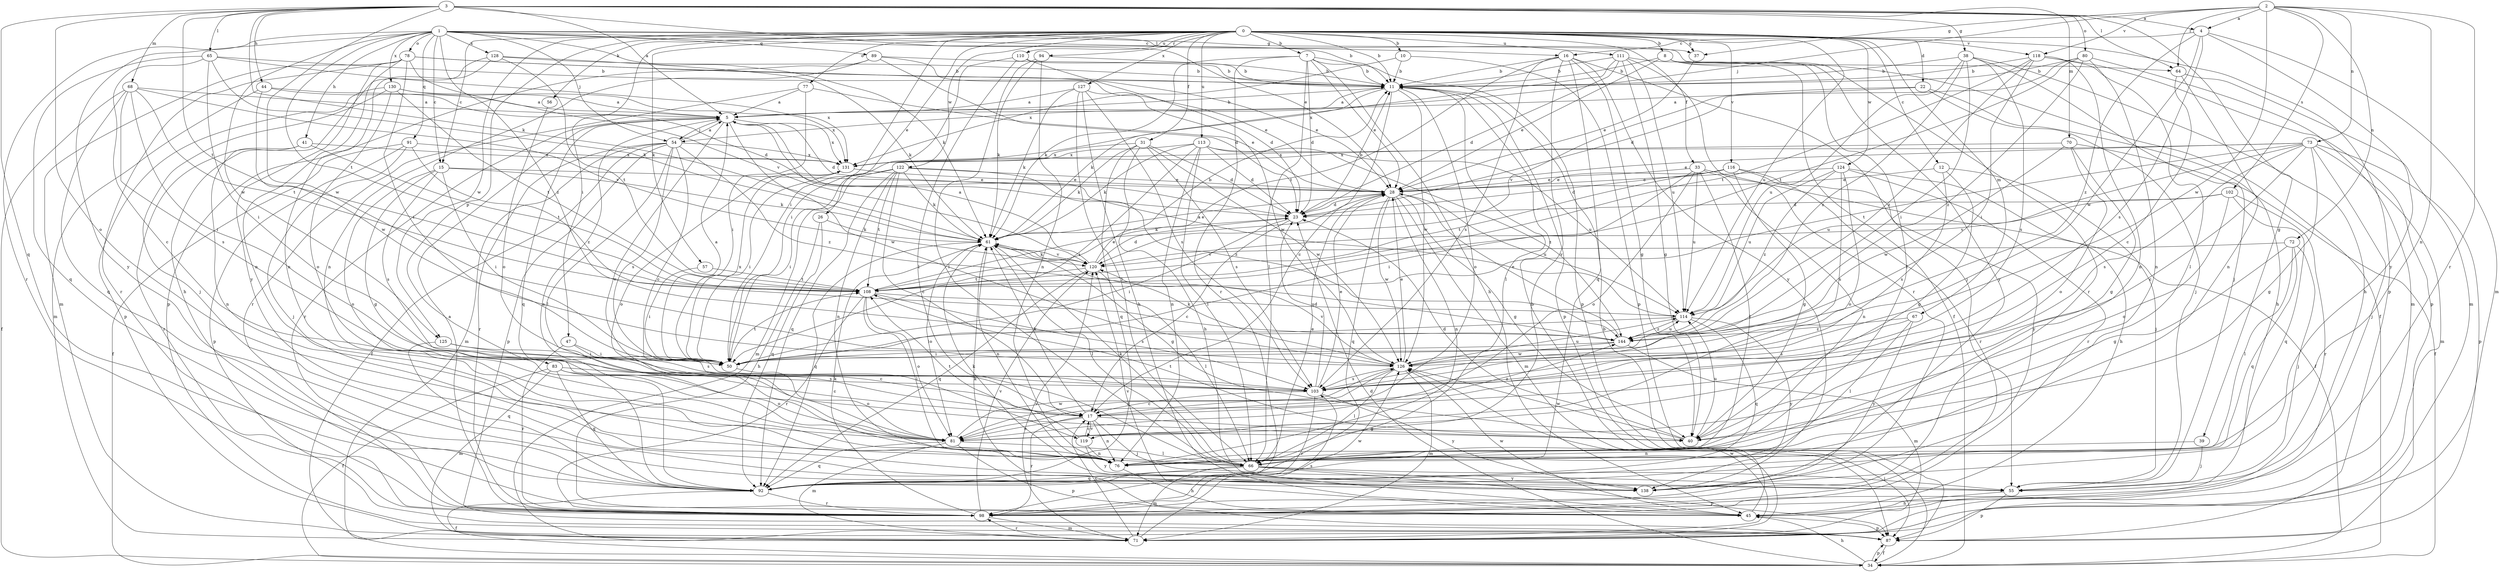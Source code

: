 strict digraph  {
0;
1;
2;
3;
4;
5;
7;
8;
10;
11;
12;
15;
16;
17;
22;
23;
26;
28;
31;
33;
34;
37;
38;
39;
40;
41;
44;
45;
47;
50;
54;
55;
56;
57;
61;
64;
65;
66;
67;
68;
70;
71;
72;
73;
76;
77;
78;
80;
81;
83;
87;
89;
91;
92;
94;
98;
102;
103;
108;
110;
111;
113;
114;
116;
118;
119;
120;
122;
124;
125;
126;
127;
128;
130;
131;
138;
144;
0 -> 7  [label=b];
0 -> 8  [label=b];
0 -> 10  [label=b];
0 -> 11  [label=b];
0 -> 12  [label=c];
0 -> 15  [label=c];
0 -> 22  [label=d];
0 -> 26  [label=e];
0 -> 31  [label=f];
0 -> 33  [label=f];
0 -> 37  [label=g];
0 -> 47  [label=i];
0 -> 50  [label=i];
0 -> 56  [label=k];
0 -> 57  [label=k];
0 -> 67  [label=m];
0 -> 77  [label=o];
0 -> 83  [label=p];
0 -> 87  [label=p];
0 -> 94  [label=r];
0 -> 110  [label=u];
0 -> 111  [label=u];
0 -> 113  [label=u];
0 -> 114  [label=u];
0 -> 116  [label=v];
0 -> 118  [label=v];
0 -> 122  [label=w];
0 -> 124  [label=w];
0 -> 125  [label=w];
0 -> 127  [label=x];
1 -> 11  [label=b];
1 -> 15  [label=c];
1 -> 16  [label=c];
1 -> 37  [label=g];
1 -> 41  [label=h];
1 -> 54  [label=j];
1 -> 61  [label=k];
1 -> 64  [label=l];
1 -> 78  [label=o];
1 -> 89  [label=q];
1 -> 91  [label=q];
1 -> 98  [label=r];
1 -> 108  [label=t];
1 -> 125  [label=w];
1 -> 128  [label=x];
1 -> 130  [label=x];
1 -> 138  [label=y];
1 -> 144  [label=z];
2 -> 4  [label=a];
2 -> 37  [label=g];
2 -> 54  [label=j];
2 -> 64  [label=l];
2 -> 72  [label=n];
2 -> 73  [label=n];
2 -> 76  [label=n];
2 -> 98  [label=r];
2 -> 102  [label=s];
2 -> 118  [label=v];
2 -> 126  [label=w];
3 -> 4  [label=a];
3 -> 5  [label=a];
3 -> 28  [label=e];
3 -> 38  [label=g];
3 -> 39  [label=g];
3 -> 44  [label=h];
3 -> 61  [label=k];
3 -> 64  [label=l];
3 -> 65  [label=l];
3 -> 68  [label=m];
3 -> 70  [label=m];
3 -> 80  [label=o];
3 -> 81  [label=o];
3 -> 92  [label=q];
3 -> 108  [label=t];
3 -> 126  [label=w];
4 -> 16  [label=c];
4 -> 71  [label=m];
4 -> 103  [label=s];
4 -> 126  [label=w];
4 -> 138  [label=y];
4 -> 144  [label=z];
5 -> 11  [label=b];
5 -> 23  [label=d];
5 -> 54  [label=j];
5 -> 92  [label=q];
5 -> 98  [label=r];
5 -> 119  [label=v];
5 -> 126  [label=w];
5 -> 131  [label=x];
7 -> 11  [label=b];
7 -> 23  [label=d];
7 -> 28  [label=e];
7 -> 45  [label=h];
7 -> 61  [label=k];
7 -> 66  [label=l];
7 -> 87  [label=p];
7 -> 98  [label=r];
8 -> 11  [label=b];
8 -> 28  [label=e];
8 -> 34  [label=f];
8 -> 66  [label=l];
8 -> 98  [label=r];
8 -> 138  [label=y];
10 -> 11  [label=b];
10 -> 87  [label=p];
10 -> 131  [label=x];
11 -> 5  [label=a];
11 -> 17  [label=c];
11 -> 61  [label=k];
11 -> 66  [label=l];
11 -> 81  [label=o];
11 -> 87  [label=p];
11 -> 126  [label=w];
12 -> 28  [label=e];
12 -> 40  [label=g];
12 -> 55  [label=j];
12 -> 103  [label=s];
15 -> 28  [label=e];
15 -> 40  [label=g];
15 -> 50  [label=i];
15 -> 61  [label=k];
15 -> 81  [label=o];
15 -> 103  [label=s];
16 -> 11  [label=b];
16 -> 40  [label=g];
16 -> 55  [label=j];
16 -> 92  [label=q];
16 -> 103  [label=s];
16 -> 108  [label=t];
16 -> 119  [label=v];
16 -> 138  [label=y];
17 -> 40  [label=g];
17 -> 55  [label=j];
17 -> 61  [label=k];
17 -> 76  [label=n];
17 -> 81  [label=o];
17 -> 98  [label=r];
17 -> 119  [label=v];
17 -> 144  [label=z];
22 -> 5  [label=a];
22 -> 45  [label=h];
22 -> 55  [label=j];
22 -> 120  [label=v];
23 -> 11  [label=b];
23 -> 17  [label=c];
23 -> 50  [label=i];
23 -> 61  [label=k];
26 -> 45  [label=h];
26 -> 61  [label=k];
26 -> 92  [label=q];
28 -> 23  [label=d];
28 -> 40  [label=g];
28 -> 71  [label=m];
28 -> 76  [label=n];
28 -> 92  [label=q];
28 -> 114  [label=u];
28 -> 126  [label=w];
31 -> 23  [label=d];
31 -> 45  [label=h];
31 -> 61  [label=k];
31 -> 92  [label=q];
31 -> 103  [label=s];
31 -> 126  [label=w];
31 -> 131  [label=x];
33 -> 28  [label=e];
33 -> 34  [label=f];
33 -> 50  [label=i];
33 -> 66  [label=l];
33 -> 76  [label=n];
33 -> 81  [label=o];
33 -> 114  [label=u];
34 -> 11  [label=b];
34 -> 23  [label=d];
34 -> 45  [label=h];
34 -> 87  [label=p];
37 -> 28  [label=e];
38 -> 11  [label=b];
38 -> 45  [label=h];
38 -> 50  [label=i];
38 -> 55  [label=j];
38 -> 103  [label=s];
38 -> 114  [label=u];
38 -> 144  [label=z];
39 -> 55  [label=j];
39 -> 76  [label=n];
40 -> 23  [label=d];
40 -> 108  [label=t];
40 -> 114  [label=u];
40 -> 126  [label=w];
41 -> 76  [label=n];
41 -> 98  [label=r];
41 -> 108  [label=t];
41 -> 131  [label=x];
44 -> 5  [label=a];
44 -> 23  [label=d];
44 -> 71  [label=m];
44 -> 126  [label=w];
45 -> 11  [label=b];
45 -> 61  [label=k];
45 -> 87  [label=p];
45 -> 120  [label=v];
45 -> 126  [label=w];
47 -> 17  [label=c];
47 -> 50  [label=i];
47 -> 98  [label=r];
50 -> 5  [label=a];
50 -> 81  [label=o];
50 -> 108  [label=t];
50 -> 131  [label=x];
54 -> 5  [label=a];
54 -> 17  [label=c];
54 -> 34  [label=f];
54 -> 66  [label=l];
54 -> 71  [label=m];
54 -> 87  [label=p];
54 -> 98  [label=r];
54 -> 103  [label=s];
54 -> 131  [label=x];
54 -> 144  [label=z];
55 -> 45  [label=h];
55 -> 87  [label=p];
56 -> 81  [label=o];
57 -> 50  [label=i];
57 -> 108  [label=t];
61 -> 28  [label=e];
61 -> 40  [label=g];
61 -> 66  [label=l];
61 -> 76  [label=n];
61 -> 81  [label=o];
61 -> 92  [label=q];
61 -> 120  [label=v];
64 -> 17  [label=c];
64 -> 71  [label=m];
64 -> 76  [label=n];
65 -> 11  [label=b];
65 -> 17  [label=c];
65 -> 50  [label=i];
65 -> 61  [label=k];
65 -> 92  [label=q];
65 -> 131  [label=x];
66 -> 28  [label=e];
66 -> 55  [label=j];
66 -> 61  [label=k];
66 -> 71  [label=m];
66 -> 87  [label=p];
66 -> 92  [label=q];
66 -> 138  [label=y];
67 -> 66  [label=l];
67 -> 103  [label=s];
67 -> 138  [label=y];
67 -> 144  [label=z];
68 -> 5  [label=a];
68 -> 34  [label=f];
68 -> 50  [label=i];
68 -> 92  [label=q];
68 -> 103  [label=s];
68 -> 108  [label=t];
68 -> 120  [label=v];
70 -> 34  [label=f];
70 -> 40  [label=g];
70 -> 81  [label=o];
70 -> 126  [label=w];
70 -> 131  [label=x];
71 -> 17  [label=c];
71 -> 98  [label=r];
71 -> 103  [label=s];
71 -> 120  [label=v];
71 -> 126  [label=w];
72 -> 40  [label=g];
72 -> 55  [label=j];
72 -> 66  [label=l];
72 -> 92  [label=q];
72 -> 120  [label=v];
73 -> 17  [label=c];
73 -> 28  [label=e];
73 -> 40  [label=g];
73 -> 55  [label=j];
73 -> 71  [label=m];
73 -> 87  [label=p];
73 -> 103  [label=s];
73 -> 108  [label=t];
73 -> 114  [label=u];
73 -> 131  [label=x];
76 -> 45  [label=h];
77 -> 5  [label=a];
77 -> 28  [label=e];
77 -> 50  [label=i];
77 -> 98  [label=r];
78 -> 11  [label=b];
78 -> 28  [label=e];
78 -> 50  [label=i];
78 -> 71  [label=m];
78 -> 76  [label=n];
78 -> 98  [label=r];
78 -> 120  [label=v];
78 -> 138  [label=y];
80 -> 11  [label=b];
80 -> 23  [label=d];
80 -> 71  [label=m];
80 -> 76  [label=n];
80 -> 108  [label=t];
80 -> 144  [label=z];
81 -> 66  [label=l];
81 -> 71  [label=m];
81 -> 87  [label=p];
81 -> 92  [label=q];
81 -> 126  [label=w];
83 -> 17  [label=c];
83 -> 34  [label=f];
83 -> 71  [label=m];
83 -> 81  [label=o];
83 -> 92  [label=q];
83 -> 103  [label=s];
87 -> 34  [label=f];
89 -> 11  [label=b];
89 -> 23  [label=d];
89 -> 28  [label=e];
89 -> 76  [label=n];
89 -> 87  [label=p];
91 -> 34  [label=f];
91 -> 55  [label=j];
91 -> 87  [label=p];
91 -> 131  [label=x];
91 -> 144  [label=z];
92 -> 5  [label=a];
92 -> 34  [label=f];
92 -> 98  [label=r];
94 -> 11  [label=b];
94 -> 61  [label=k];
94 -> 66  [label=l];
94 -> 76  [label=n];
98 -> 5  [label=a];
98 -> 61  [label=k];
98 -> 71  [label=m];
98 -> 120  [label=v];
98 -> 126  [label=w];
102 -> 23  [label=d];
102 -> 81  [label=o];
102 -> 92  [label=q];
102 -> 98  [label=r];
102 -> 120  [label=v];
103 -> 17  [label=c];
103 -> 23  [label=d];
103 -> 28  [label=e];
103 -> 98  [label=r];
103 -> 138  [label=y];
108 -> 28  [label=e];
108 -> 66  [label=l];
108 -> 81  [label=o];
108 -> 98  [label=r];
108 -> 103  [label=s];
108 -> 114  [label=u];
110 -> 11  [label=b];
110 -> 23  [label=d];
110 -> 50  [label=i];
110 -> 66  [label=l];
111 -> 11  [label=b];
111 -> 23  [label=d];
111 -> 34  [label=f];
111 -> 40  [label=g];
111 -> 98  [label=r];
111 -> 114  [label=u];
111 -> 131  [label=x];
113 -> 23  [label=d];
113 -> 50  [label=i];
113 -> 61  [label=k];
113 -> 66  [label=l];
113 -> 76  [label=n];
113 -> 114  [label=u];
113 -> 131  [label=x];
113 -> 144  [label=z];
114 -> 5  [label=a];
114 -> 50  [label=i];
114 -> 92  [label=q];
114 -> 138  [label=y];
114 -> 144  [label=z];
116 -> 23  [label=d];
116 -> 28  [label=e];
116 -> 40  [label=g];
116 -> 98  [label=r];
116 -> 108  [label=t];
116 -> 138  [label=y];
118 -> 11  [label=b];
118 -> 50  [label=i];
118 -> 66  [label=l];
118 -> 76  [label=n];
118 -> 87  [label=p];
118 -> 108  [label=t];
118 -> 144  [label=z];
119 -> 17  [label=c];
119 -> 76  [label=n];
119 -> 108  [label=t];
119 -> 138  [label=y];
120 -> 5  [label=a];
120 -> 11  [label=b];
120 -> 23  [label=d];
120 -> 61  [label=k];
120 -> 66  [label=l];
120 -> 92  [label=q];
120 -> 108  [label=t];
122 -> 17  [label=c];
122 -> 28  [label=e];
122 -> 50  [label=i];
122 -> 61  [label=k];
122 -> 71  [label=m];
122 -> 76  [label=n];
122 -> 92  [label=q];
122 -> 108  [label=t];
122 -> 144  [label=z];
124 -> 28  [label=e];
124 -> 45  [label=h];
124 -> 81  [label=o];
124 -> 98  [label=r];
124 -> 103  [label=s];
124 -> 114  [label=u];
124 -> 144  [label=z];
125 -> 50  [label=i];
125 -> 92  [label=q];
125 -> 103  [label=s];
126 -> 28  [label=e];
126 -> 61  [label=k];
126 -> 66  [label=l];
126 -> 71  [label=m];
126 -> 81  [label=o];
126 -> 103  [label=s];
126 -> 114  [label=u];
126 -> 120  [label=v];
127 -> 5  [label=a];
127 -> 45  [label=h];
127 -> 61  [label=k];
127 -> 66  [label=l];
127 -> 103  [label=s];
127 -> 126  [label=w];
128 -> 11  [label=b];
128 -> 45  [label=h];
128 -> 61  [label=k];
128 -> 76  [label=n];
128 -> 108  [label=t];
130 -> 5  [label=a];
130 -> 55  [label=j];
130 -> 81  [label=o];
130 -> 87  [label=p];
130 -> 108  [label=t];
130 -> 131  [label=x];
131 -> 28  [label=e];
131 -> 50  [label=i];
131 -> 81  [label=o];
138 -> 61  [label=k];
144 -> 28  [label=e];
144 -> 50  [label=i];
144 -> 71  [label=m];
144 -> 114  [label=u];
144 -> 126  [label=w];
}
